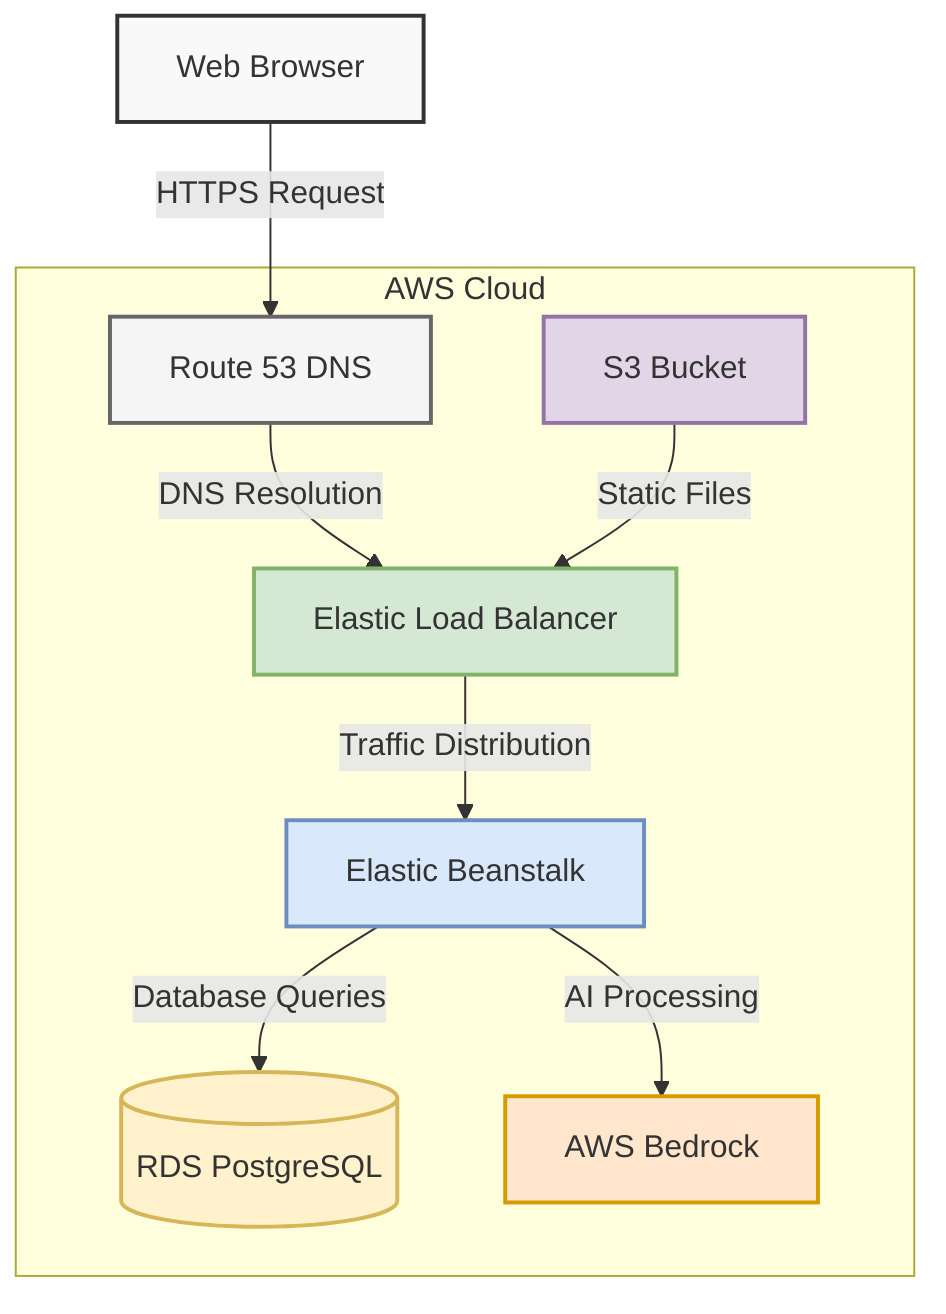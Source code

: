 graph TD
    subgraph AWS Cloud
        A[Route 53 DNS] -->|DNS Resolution| B[Elastic Load Balancer]
        B -->|Traffic Distribution| C[Elastic Beanstalk]
        C -->|Database Queries| D[(RDS PostgreSQL)]
        C -->|AI Processing| E[AWS Bedrock]
        F[S3 Bucket] -->|Static Files| B
    end
    
    Browser[Web Browser] -->|HTTPS Request| A
    
    style A fill:#f5f5f5,stroke:#666,stroke-width:2px
    style B fill:#d5e8d4,stroke:#82b366,stroke-width:2px
    style C fill:#dae8fc,stroke:#6c8ebf,stroke-width:2px
    style D fill:#fff2cc,stroke:#d6b656,stroke-width:2px
    style E fill:#ffe6cc,stroke:#d79b00,stroke-width:2px
    style F fill:#e1d5e7,stroke:#9673a6,stroke-width:2px
    style Browser fill:#f9f9f9,stroke:#333,stroke-width:2px